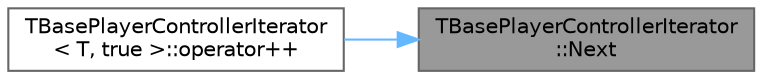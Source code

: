 digraph "TBasePlayerControllerIterator::Next"
{
 // INTERACTIVE_SVG=YES
 // LATEX_PDF_SIZE
  bgcolor="transparent";
  edge [fontname=Helvetica,fontsize=10,labelfontname=Helvetica,labelfontsize=10];
  node [fontname=Helvetica,fontsize=10,shape=box,height=0.2,width=0.4];
  rankdir="RL";
  Node1 [id="Node000001",label="TBasePlayerControllerIterator\l::Next",height=0.2,width=0.4,color="gray40", fillcolor="grey60", style="filled", fontcolor="black",tooltip=" "];
  Node1 -> Node2 [id="edge1_Node000001_Node000002",dir="back",color="steelblue1",style="solid",tooltip=" "];
  Node2 [id="Node000002",label="TBasePlayerControllerIterator\l\< T, true \>::operator++",height=0.2,width=0.4,color="grey40", fillcolor="white", style="filled",URL="$dd/dbd/classTBasePlayerControllerIterator.html#a3a9d1bf5b03bfc6f259ea12002e39408",tooltip=" "];
}
